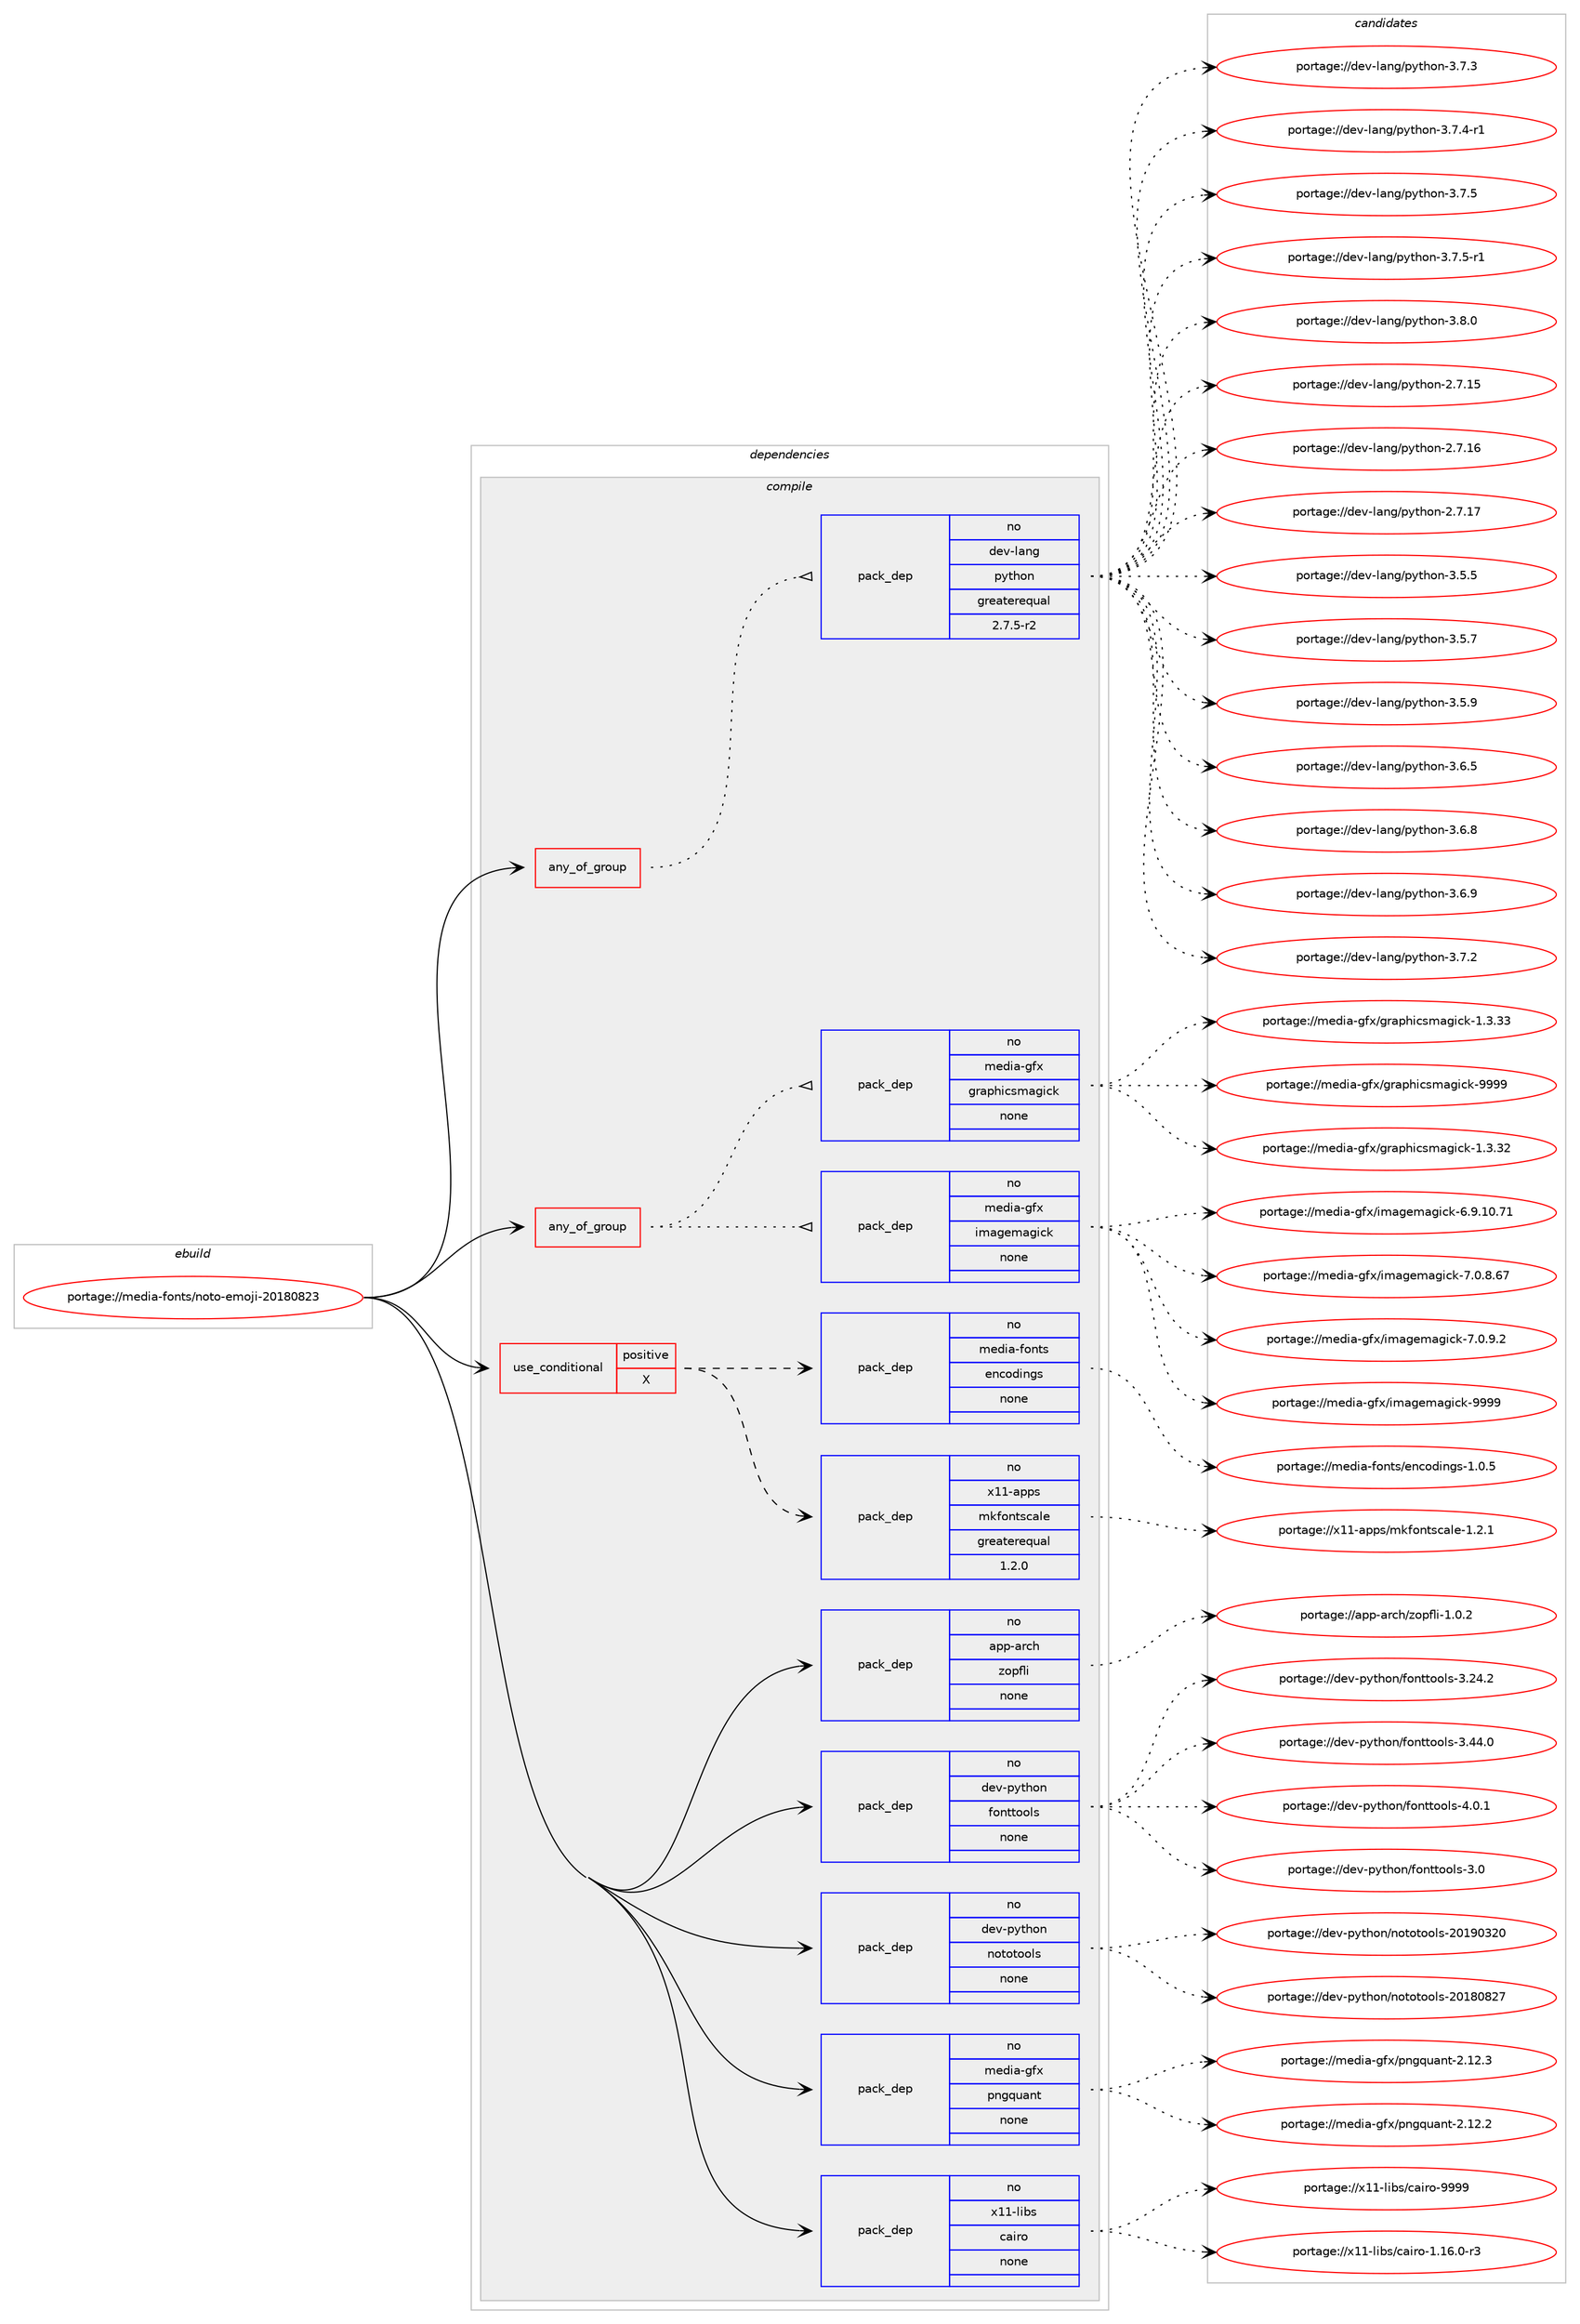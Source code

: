 digraph prolog {

# *************
# Graph options
# *************

newrank=true;
concentrate=true;
compound=true;
graph [rankdir=LR,fontname=Helvetica,fontsize=10,ranksep=1.5];#, ranksep=2.5, nodesep=0.2];
edge  [arrowhead=vee];
node  [fontname=Helvetica,fontsize=10];

# **********
# The ebuild
# **********

subgraph cluster_leftcol {
color=gray;
rank=same;
label=<<i>ebuild</i>>;
id [label="portage://media-fonts/noto-emoji-20180823", color=red, width=4, href="../media-fonts/noto-emoji-20180823.svg"];
}

# ****************
# The dependencies
# ****************

subgraph cluster_midcol {
color=gray;
label=<<i>dependencies</i>>;
subgraph cluster_compile {
fillcolor="#eeeeee";
style=filled;
label=<<i>compile</i>>;
subgraph any4900 {
dependency310349 [label=<<TABLE BORDER="0" CELLBORDER="1" CELLSPACING="0" CELLPADDING="4"><TR><TD CELLPADDING="10">any_of_group</TD></TR></TABLE>>, shape=none, color=red];subgraph pack227664 {
dependency310350 [label=<<TABLE BORDER="0" CELLBORDER="1" CELLSPACING="0" CELLPADDING="4" WIDTH="220"><TR><TD ROWSPAN="6" CELLPADDING="30">pack_dep</TD></TR><TR><TD WIDTH="110">no</TD></TR><TR><TD>dev-lang</TD></TR><TR><TD>python</TD></TR><TR><TD>greaterequal</TD></TR><TR><TD>2.7.5-r2</TD></TR></TABLE>>, shape=none, color=blue];
}
dependency310349:e -> dependency310350:w [weight=20,style="dotted",arrowhead="oinv"];
}
id:e -> dependency310349:w [weight=20,style="solid",arrowhead="vee"];
subgraph any4901 {
dependency310351 [label=<<TABLE BORDER="0" CELLBORDER="1" CELLSPACING="0" CELLPADDING="4"><TR><TD CELLPADDING="10">any_of_group</TD></TR></TABLE>>, shape=none, color=red];subgraph pack227665 {
dependency310352 [label=<<TABLE BORDER="0" CELLBORDER="1" CELLSPACING="0" CELLPADDING="4" WIDTH="220"><TR><TD ROWSPAN="6" CELLPADDING="30">pack_dep</TD></TR><TR><TD WIDTH="110">no</TD></TR><TR><TD>media-gfx</TD></TR><TR><TD>imagemagick</TD></TR><TR><TD>none</TD></TR><TR><TD></TD></TR></TABLE>>, shape=none, color=blue];
}
dependency310351:e -> dependency310352:w [weight=20,style="dotted",arrowhead="oinv"];
subgraph pack227666 {
dependency310353 [label=<<TABLE BORDER="0" CELLBORDER="1" CELLSPACING="0" CELLPADDING="4" WIDTH="220"><TR><TD ROWSPAN="6" CELLPADDING="30">pack_dep</TD></TR><TR><TD WIDTH="110">no</TD></TR><TR><TD>media-gfx</TD></TR><TR><TD>graphicsmagick</TD></TR><TR><TD>none</TD></TR><TR><TD></TD></TR></TABLE>>, shape=none, color=blue];
}
dependency310351:e -> dependency310353:w [weight=20,style="dotted",arrowhead="oinv"];
}
id:e -> dependency310351:w [weight=20,style="solid",arrowhead="vee"];
subgraph cond77676 {
dependency310354 [label=<<TABLE BORDER="0" CELLBORDER="1" CELLSPACING="0" CELLPADDING="4"><TR><TD ROWSPAN="3" CELLPADDING="10">use_conditional</TD></TR><TR><TD>positive</TD></TR><TR><TD>X</TD></TR></TABLE>>, shape=none, color=red];
subgraph pack227667 {
dependency310355 [label=<<TABLE BORDER="0" CELLBORDER="1" CELLSPACING="0" CELLPADDING="4" WIDTH="220"><TR><TD ROWSPAN="6" CELLPADDING="30">pack_dep</TD></TR><TR><TD WIDTH="110">no</TD></TR><TR><TD>x11-apps</TD></TR><TR><TD>mkfontscale</TD></TR><TR><TD>greaterequal</TD></TR><TR><TD>1.2.0</TD></TR></TABLE>>, shape=none, color=blue];
}
dependency310354:e -> dependency310355:w [weight=20,style="dashed",arrowhead="vee"];
subgraph pack227668 {
dependency310356 [label=<<TABLE BORDER="0" CELLBORDER="1" CELLSPACING="0" CELLPADDING="4" WIDTH="220"><TR><TD ROWSPAN="6" CELLPADDING="30">pack_dep</TD></TR><TR><TD WIDTH="110">no</TD></TR><TR><TD>media-fonts</TD></TR><TR><TD>encodings</TD></TR><TR><TD>none</TD></TR><TR><TD></TD></TR></TABLE>>, shape=none, color=blue];
}
dependency310354:e -> dependency310356:w [weight=20,style="dashed",arrowhead="vee"];
}
id:e -> dependency310354:w [weight=20,style="solid",arrowhead="vee"];
subgraph pack227669 {
dependency310357 [label=<<TABLE BORDER="0" CELLBORDER="1" CELLSPACING="0" CELLPADDING="4" WIDTH="220"><TR><TD ROWSPAN="6" CELLPADDING="30">pack_dep</TD></TR><TR><TD WIDTH="110">no</TD></TR><TR><TD>app-arch</TD></TR><TR><TD>zopfli</TD></TR><TR><TD>none</TD></TR><TR><TD></TD></TR></TABLE>>, shape=none, color=blue];
}
id:e -> dependency310357:w [weight=20,style="solid",arrowhead="vee"];
subgraph pack227670 {
dependency310358 [label=<<TABLE BORDER="0" CELLBORDER="1" CELLSPACING="0" CELLPADDING="4" WIDTH="220"><TR><TD ROWSPAN="6" CELLPADDING="30">pack_dep</TD></TR><TR><TD WIDTH="110">no</TD></TR><TR><TD>dev-python</TD></TR><TR><TD>fonttools</TD></TR><TR><TD>none</TD></TR><TR><TD></TD></TR></TABLE>>, shape=none, color=blue];
}
id:e -> dependency310358:w [weight=20,style="solid",arrowhead="vee"];
subgraph pack227671 {
dependency310359 [label=<<TABLE BORDER="0" CELLBORDER="1" CELLSPACING="0" CELLPADDING="4" WIDTH="220"><TR><TD ROWSPAN="6" CELLPADDING="30">pack_dep</TD></TR><TR><TD WIDTH="110">no</TD></TR><TR><TD>dev-python</TD></TR><TR><TD>nototools</TD></TR><TR><TD>none</TD></TR><TR><TD></TD></TR></TABLE>>, shape=none, color=blue];
}
id:e -> dependency310359:w [weight=20,style="solid",arrowhead="vee"];
subgraph pack227672 {
dependency310360 [label=<<TABLE BORDER="0" CELLBORDER="1" CELLSPACING="0" CELLPADDING="4" WIDTH="220"><TR><TD ROWSPAN="6" CELLPADDING="30">pack_dep</TD></TR><TR><TD WIDTH="110">no</TD></TR><TR><TD>media-gfx</TD></TR><TR><TD>pngquant</TD></TR><TR><TD>none</TD></TR><TR><TD></TD></TR></TABLE>>, shape=none, color=blue];
}
id:e -> dependency310360:w [weight=20,style="solid",arrowhead="vee"];
subgraph pack227673 {
dependency310361 [label=<<TABLE BORDER="0" CELLBORDER="1" CELLSPACING="0" CELLPADDING="4" WIDTH="220"><TR><TD ROWSPAN="6" CELLPADDING="30">pack_dep</TD></TR><TR><TD WIDTH="110">no</TD></TR><TR><TD>x11-libs</TD></TR><TR><TD>cairo</TD></TR><TR><TD>none</TD></TR><TR><TD></TD></TR></TABLE>>, shape=none, color=blue];
}
id:e -> dependency310361:w [weight=20,style="solid",arrowhead="vee"];
}
subgraph cluster_compileandrun {
fillcolor="#eeeeee";
style=filled;
label=<<i>compile and run</i>>;
}
subgraph cluster_run {
fillcolor="#eeeeee";
style=filled;
label=<<i>run</i>>;
}
}

# **************
# The candidates
# **************

subgraph cluster_choices {
rank=same;
color=gray;
label=<<i>candidates</i>>;

subgraph choice227664 {
color=black;
nodesep=1;
choiceportage10010111845108971101034711212111610411111045504655464953 [label="portage://dev-lang/python-2.7.15", color=red, width=4,href="../dev-lang/python-2.7.15.svg"];
choiceportage10010111845108971101034711212111610411111045504655464954 [label="portage://dev-lang/python-2.7.16", color=red, width=4,href="../dev-lang/python-2.7.16.svg"];
choiceportage10010111845108971101034711212111610411111045504655464955 [label="portage://dev-lang/python-2.7.17", color=red, width=4,href="../dev-lang/python-2.7.17.svg"];
choiceportage100101118451089711010347112121116104111110455146534653 [label="portage://dev-lang/python-3.5.5", color=red, width=4,href="../dev-lang/python-3.5.5.svg"];
choiceportage100101118451089711010347112121116104111110455146534655 [label="portage://dev-lang/python-3.5.7", color=red, width=4,href="../dev-lang/python-3.5.7.svg"];
choiceportage100101118451089711010347112121116104111110455146534657 [label="portage://dev-lang/python-3.5.9", color=red, width=4,href="../dev-lang/python-3.5.9.svg"];
choiceportage100101118451089711010347112121116104111110455146544653 [label="portage://dev-lang/python-3.6.5", color=red, width=4,href="../dev-lang/python-3.6.5.svg"];
choiceportage100101118451089711010347112121116104111110455146544656 [label="portage://dev-lang/python-3.6.8", color=red, width=4,href="../dev-lang/python-3.6.8.svg"];
choiceportage100101118451089711010347112121116104111110455146544657 [label="portage://dev-lang/python-3.6.9", color=red, width=4,href="../dev-lang/python-3.6.9.svg"];
choiceportage100101118451089711010347112121116104111110455146554650 [label="portage://dev-lang/python-3.7.2", color=red, width=4,href="../dev-lang/python-3.7.2.svg"];
choiceportage100101118451089711010347112121116104111110455146554651 [label="portage://dev-lang/python-3.7.3", color=red, width=4,href="../dev-lang/python-3.7.3.svg"];
choiceportage1001011184510897110103471121211161041111104551465546524511449 [label="portage://dev-lang/python-3.7.4-r1", color=red, width=4,href="../dev-lang/python-3.7.4-r1.svg"];
choiceportage100101118451089711010347112121116104111110455146554653 [label="portage://dev-lang/python-3.7.5", color=red, width=4,href="../dev-lang/python-3.7.5.svg"];
choiceportage1001011184510897110103471121211161041111104551465546534511449 [label="portage://dev-lang/python-3.7.5-r1", color=red, width=4,href="../dev-lang/python-3.7.5-r1.svg"];
choiceportage100101118451089711010347112121116104111110455146564648 [label="portage://dev-lang/python-3.8.0", color=red, width=4,href="../dev-lang/python-3.8.0.svg"];
dependency310350:e -> choiceportage10010111845108971101034711212111610411111045504655464953:w [style=dotted,weight="100"];
dependency310350:e -> choiceportage10010111845108971101034711212111610411111045504655464954:w [style=dotted,weight="100"];
dependency310350:e -> choiceportage10010111845108971101034711212111610411111045504655464955:w [style=dotted,weight="100"];
dependency310350:e -> choiceportage100101118451089711010347112121116104111110455146534653:w [style=dotted,weight="100"];
dependency310350:e -> choiceportage100101118451089711010347112121116104111110455146534655:w [style=dotted,weight="100"];
dependency310350:e -> choiceportage100101118451089711010347112121116104111110455146534657:w [style=dotted,weight="100"];
dependency310350:e -> choiceportage100101118451089711010347112121116104111110455146544653:w [style=dotted,weight="100"];
dependency310350:e -> choiceportage100101118451089711010347112121116104111110455146544656:w [style=dotted,weight="100"];
dependency310350:e -> choiceportage100101118451089711010347112121116104111110455146544657:w [style=dotted,weight="100"];
dependency310350:e -> choiceportage100101118451089711010347112121116104111110455146554650:w [style=dotted,weight="100"];
dependency310350:e -> choiceportage100101118451089711010347112121116104111110455146554651:w [style=dotted,weight="100"];
dependency310350:e -> choiceportage1001011184510897110103471121211161041111104551465546524511449:w [style=dotted,weight="100"];
dependency310350:e -> choiceportage100101118451089711010347112121116104111110455146554653:w [style=dotted,weight="100"];
dependency310350:e -> choiceportage1001011184510897110103471121211161041111104551465546534511449:w [style=dotted,weight="100"];
dependency310350:e -> choiceportage100101118451089711010347112121116104111110455146564648:w [style=dotted,weight="100"];
}
subgraph choice227665 {
color=black;
nodesep=1;
choiceportage10910110010597451031021204710510997103101109971031059910745544657464948465549 [label="portage://media-gfx/imagemagick-6.9.10.71", color=red, width=4,href="../media-gfx/imagemagick-6.9.10.71.svg"];
choiceportage109101100105974510310212047105109971031011099710310599107455546484656465455 [label="portage://media-gfx/imagemagick-7.0.8.67", color=red, width=4,href="../media-gfx/imagemagick-7.0.8.67.svg"];
choiceportage1091011001059745103102120471051099710310110997103105991074555464846574650 [label="portage://media-gfx/imagemagick-7.0.9.2", color=red, width=4,href="../media-gfx/imagemagick-7.0.9.2.svg"];
choiceportage1091011001059745103102120471051099710310110997103105991074557575757 [label="portage://media-gfx/imagemagick-9999", color=red, width=4,href="../media-gfx/imagemagick-9999.svg"];
dependency310352:e -> choiceportage10910110010597451031021204710510997103101109971031059910745544657464948465549:w [style=dotted,weight="100"];
dependency310352:e -> choiceportage109101100105974510310212047105109971031011099710310599107455546484656465455:w [style=dotted,weight="100"];
dependency310352:e -> choiceportage1091011001059745103102120471051099710310110997103105991074555464846574650:w [style=dotted,weight="100"];
dependency310352:e -> choiceportage1091011001059745103102120471051099710310110997103105991074557575757:w [style=dotted,weight="100"];
}
subgraph choice227666 {
color=black;
nodesep=1;
choiceportage1091011001059745103102120471031149711210410599115109971031059910745494651465150 [label="portage://media-gfx/graphicsmagick-1.3.32", color=red, width=4,href="../media-gfx/graphicsmagick-1.3.32.svg"];
choiceportage1091011001059745103102120471031149711210410599115109971031059910745494651465151 [label="portage://media-gfx/graphicsmagick-1.3.33", color=red, width=4,href="../media-gfx/graphicsmagick-1.3.33.svg"];
choiceportage109101100105974510310212047103114971121041059911510997103105991074557575757 [label="portage://media-gfx/graphicsmagick-9999", color=red, width=4,href="../media-gfx/graphicsmagick-9999.svg"];
dependency310353:e -> choiceportage1091011001059745103102120471031149711210410599115109971031059910745494651465150:w [style=dotted,weight="100"];
dependency310353:e -> choiceportage1091011001059745103102120471031149711210410599115109971031059910745494651465151:w [style=dotted,weight="100"];
dependency310353:e -> choiceportage109101100105974510310212047103114971121041059911510997103105991074557575757:w [style=dotted,weight="100"];
}
subgraph choice227667 {
color=black;
nodesep=1;
choiceportage12049494597112112115471091071021111101161159997108101454946504649 [label="portage://x11-apps/mkfontscale-1.2.1", color=red, width=4,href="../x11-apps/mkfontscale-1.2.1.svg"];
dependency310355:e -> choiceportage12049494597112112115471091071021111101161159997108101454946504649:w [style=dotted,weight="100"];
}
subgraph choice227668 {
color=black;
nodesep=1;
choiceportage10910110010597451021111101161154710111099111100105110103115454946484653 [label="portage://media-fonts/encodings-1.0.5", color=red, width=4,href="../media-fonts/encodings-1.0.5.svg"];
dependency310356:e -> choiceportage10910110010597451021111101161154710111099111100105110103115454946484653:w [style=dotted,weight="100"];
}
subgraph choice227669 {
color=black;
nodesep=1;
choiceportage9711211245971149910447122111112102108105454946484650 [label="portage://app-arch/zopfli-1.0.2", color=red, width=4,href="../app-arch/zopfli-1.0.2.svg"];
dependency310357:e -> choiceportage9711211245971149910447122111112102108105454946484650:w [style=dotted,weight="100"];
}
subgraph choice227670 {
color=black;
nodesep=1;
choiceportage100101118451121211161041111104710211111011611611111110811545514648 [label="portage://dev-python/fonttools-3.0", color=red, width=4,href="../dev-python/fonttools-3.0.svg"];
choiceportage100101118451121211161041111104710211111011611611111110811545514650524650 [label="portage://dev-python/fonttools-3.24.2", color=red, width=4,href="../dev-python/fonttools-3.24.2.svg"];
choiceportage100101118451121211161041111104710211111011611611111110811545514652524648 [label="portage://dev-python/fonttools-3.44.0", color=red, width=4,href="../dev-python/fonttools-3.44.0.svg"];
choiceportage1001011184511212111610411111047102111110116116111111108115455246484649 [label="portage://dev-python/fonttools-4.0.1", color=red, width=4,href="../dev-python/fonttools-4.0.1.svg"];
dependency310358:e -> choiceportage100101118451121211161041111104710211111011611611111110811545514648:w [style=dotted,weight="100"];
dependency310358:e -> choiceportage100101118451121211161041111104710211111011611611111110811545514650524650:w [style=dotted,weight="100"];
dependency310358:e -> choiceportage100101118451121211161041111104710211111011611611111110811545514652524648:w [style=dotted,weight="100"];
dependency310358:e -> choiceportage1001011184511212111610411111047102111110116116111111108115455246484649:w [style=dotted,weight="100"];
}
subgraph choice227671 {
color=black;
nodesep=1;
choiceportage1001011184511212111610411111047110111116111116111111108115455048495648565055 [label="portage://dev-python/nototools-20180827", color=red, width=4,href="../dev-python/nototools-20180827.svg"];
choiceportage1001011184511212111610411111047110111116111116111111108115455048495748515048 [label="portage://dev-python/nototools-20190320", color=red, width=4,href="../dev-python/nototools-20190320.svg"];
dependency310359:e -> choiceportage1001011184511212111610411111047110111116111116111111108115455048495648565055:w [style=dotted,weight="100"];
dependency310359:e -> choiceportage1001011184511212111610411111047110111116111116111111108115455048495748515048:w [style=dotted,weight="100"];
}
subgraph choice227672 {
color=black;
nodesep=1;
choiceportage1091011001059745103102120471121101031131179711011645504649504650 [label="portage://media-gfx/pngquant-2.12.2", color=red, width=4,href="../media-gfx/pngquant-2.12.2.svg"];
choiceportage1091011001059745103102120471121101031131179711011645504649504651 [label="portage://media-gfx/pngquant-2.12.3", color=red, width=4,href="../media-gfx/pngquant-2.12.3.svg"];
dependency310360:e -> choiceportage1091011001059745103102120471121101031131179711011645504649504650:w [style=dotted,weight="100"];
dependency310360:e -> choiceportage1091011001059745103102120471121101031131179711011645504649504651:w [style=dotted,weight="100"];
}
subgraph choice227673 {
color=black;
nodesep=1;
choiceportage12049494510810598115479997105114111454946495446484511451 [label="portage://x11-libs/cairo-1.16.0-r3", color=red, width=4,href="../x11-libs/cairo-1.16.0-r3.svg"];
choiceportage120494945108105981154799971051141114557575757 [label="portage://x11-libs/cairo-9999", color=red, width=4,href="../x11-libs/cairo-9999.svg"];
dependency310361:e -> choiceportage12049494510810598115479997105114111454946495446484511451:w [style=dotted,weight="100"];
dependency310361:e -> choiceportage120494945108105981154799971051141114557575757:w [style=dotted,weight="100"];
}
}

}
